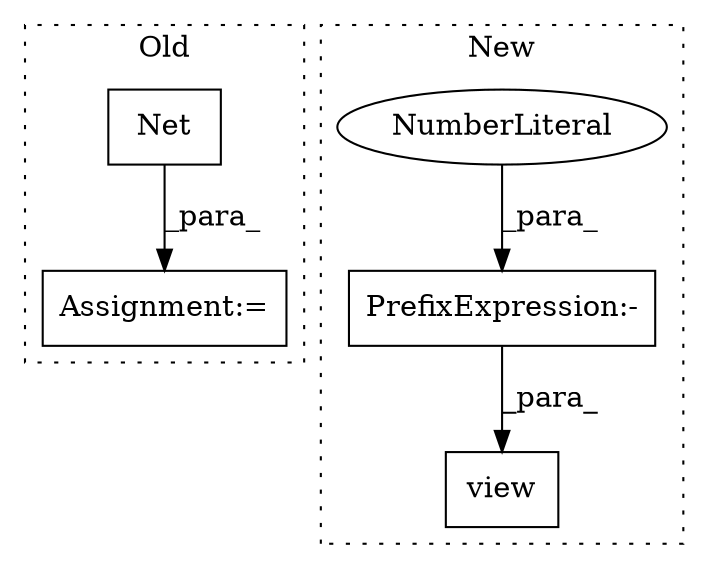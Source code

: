 digraph G {
subgraph cluster0 {
1 [label="Net" a="32" s="1316" l="5" shape="box"];
5 [label="Assignment:=" a="7" s="1315" l="1" shape="box"];
label = "Old";
style="dotted";
}
subgraph cluster1 {
2 [label="view" a="32" s="964,979" l="5,1" shape="box"];
3 [label="PrefixExpression:-" a="38" s="969" l="1" shape="box"];
4 [label="NumberLiteral" a="34" s="970" l="1" shape="ellipse"];
label = "New";
style="dotted";
}
1 -> 5 [label="_para_"];
3 -> 2 [label="_para_"];
4 -> 3 [label="_para_"];
}